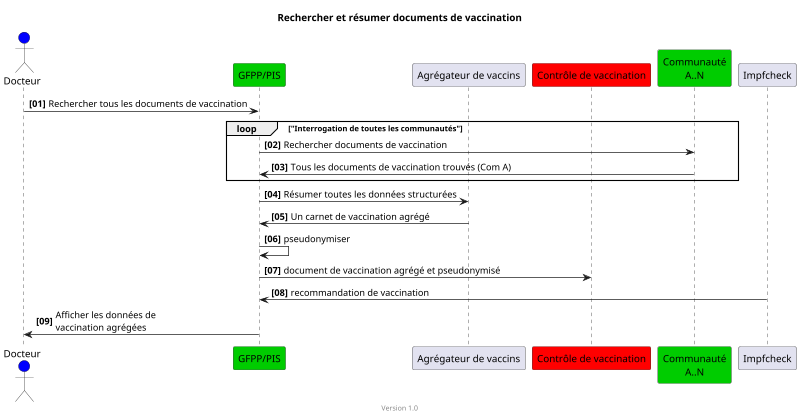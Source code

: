@startuml
title Rechercher et résumer documents de vaccination
footer Version 1.0
skinparam responseMessageBelowArrow true
scale max 800 width

actor Docteur #blue
participant "GFPP/PIS" #00CC00
participant "Agrégateur de vaccins"
participant "Contrôle de vaccination" #red

participant "Communauté\nA..N" #00CC00

autonumber "<b>[00]"
Docteur -> "GFPP/PIS": Rechercher tous les documents de vaccination
loop "Interrogation de toutes les communautés"
"GFPP/PIS" -> "Communauté\nA..N": Rechercher documents de vaccination
"Communauté\nA..N" -> "GFPP/PIS": Tous les documents de vaccination trouvés (Com A)
end
"GFPP/PIS" -> "Agrégateur de vaccins": Résumer toutes les données structurées
"Agrégateur de vaccins" ->  "GFPP/PIS": Un carnet de vaccination agrégé
"GFPP/PIS" -> "GFPP/PIS": pseudonymiser
"GFPP/PIS" ->  "Contrôle de vaccination": document de vaccination agrégé et pseudonymisé
"Impfcheck" -> "GFPP/PIS": recommandation de vaccination
"GFPP/PIS" -> Docteur: Afficher les données de\nvaccination agrégées

@enduml
